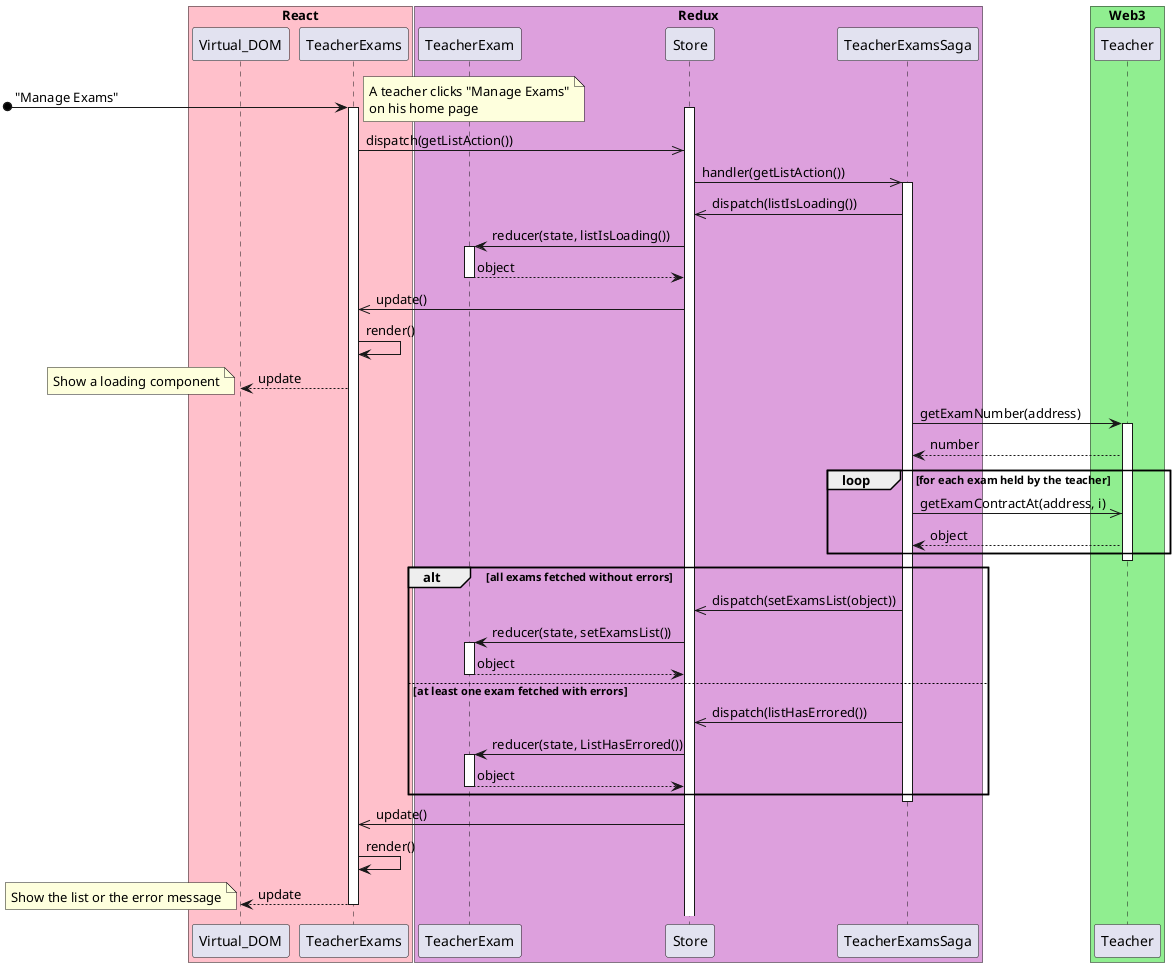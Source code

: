 @startuml

box "React" #Pink
participant Virtual_DOM
participant TeacherExams
end box

box "Redux" #Plum
participant TeacherExam
participant Store
participant TeacherExamsSaga
end box

box "Web3" #LightGreen
participant Teacher
end box

[o-> TeacherExams: "Manage Exams"
note left: A teacher clicks "Manage Exams"\non his home page
activate TeacherExams
activate Store

TeacherExams ->> Store: dispatch(getListAction())
Store ->> TeacherExamsSaga: handler(getListAction())
activate TeacherExamsSaga
TeacherExamsSaga ->> Store: dispatch(listIsLoading())
Store -> TeacherExam: reducer(state, listIsLoading())
activate TeacherExam
TeacherExam --> Store: object
deactivate TeacherExam
Store ->> TeacherExams: update()
TeacherExams -> TeacherExams: render()
TeacherExams --> Virtual_DOM: update
note left: Show a loading component
TeacherExamsSaga -> Teacher: getExamNumber(address)
activate Teacher
Teacher --> TeacherExamsSaga: number
loop for each exam held by the teacher
  TeacherExamsSaga ->> Teacher: getExamContractAt(address, i)
  Teacher --> TeacherExamsSaga: object
end
deactivate Teacher
alt all exams fetched without errors
    TeacherExamsSaga ->> Store: dispatch(setExamsList(object))
    Store -> TeacherExam : reducer(state, setExamsList())
    activate TeacherExam
    TeacherExam --> Store: object
    deactivate TeacherExam

else at least one exam fetched with errors
    TeacherExamsSaga ->> Store : dispatch(listHasErrored())
    Store -> TeacherExam : reducer(state, ListHasErrored())
    activate TeacherExam
    TeacherExam --> Store: object
    deactivate TeacherExam

end
deactivate TeacherExamsSaga
Store ->> TeacherExams: update()
TeacherExams -> TeacherExams: render()
TeacherExams --> Virtual_DOM: update
note left: Show the list or the error message


deactivate TeacherExams


@enduml
